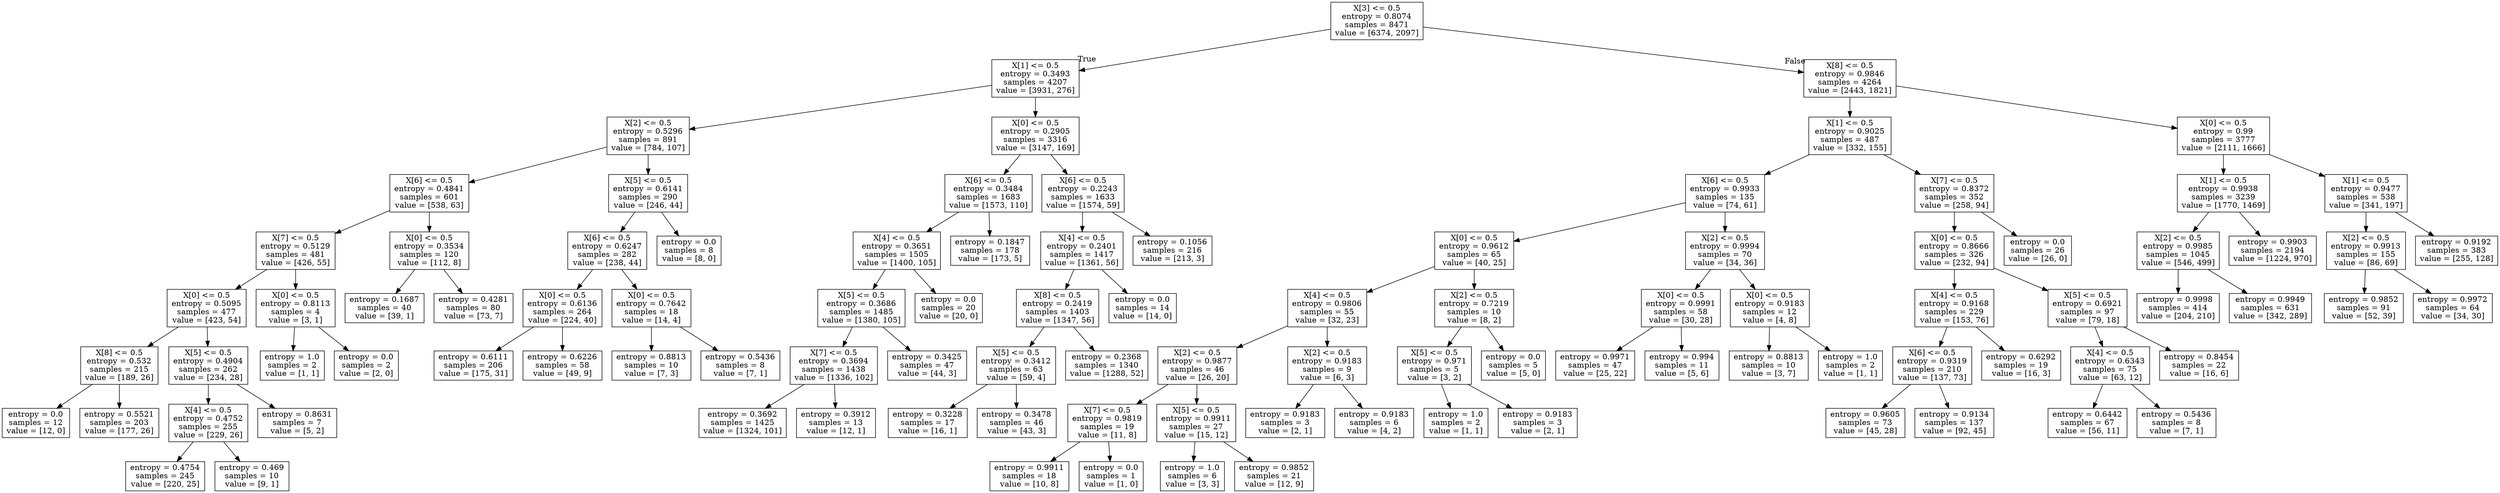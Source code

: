 digraph Tree {
node [shape=box] ;
0 [label="X[3] <= 0.5\nentropy = 0.8074\nsamples = 8471\nvalue = [6374, 2097]"] ;
1 [label="X[1] <= 0.5\nentropy = 0.3493\nsamples = 4207\nvalue = [3931, 276]"] ;
0 -> 1 [labeldistance=2.5, labelangle=45, headlabel="True"] ;
2 [label="X[2] <= 0.5\nentropy = 0.5296\nsamples = 891\nvalue = [784, 107]"] ;
1 -> 2 ;
3 [label="X[6] <= 0.5\nentropy = 0.4841\nsamples = 601\nvalue = [538, 63]"] ;
2 -> 3 ;
4 [label="X[7] <= 0.5\nentropy = 0.5129\nsamples = 481\nvalue = [426, 55]"] ;
3 -> 4 ;
5 [label="X[0] <= 0.5\nentropy = 0.5095\nsamples = 477\nvalue = [423, 54]"] ;
4 -> 5 ;
6 [label="X[8] <= 0.5\nentropy = 0.532\nsamples = 215\nvalue = [189, 26]"] ;
5 -> 6 ;
7 [label="entropy = 0.0\nsamples = 12\nvalue = [12, 0]"] ;
6 -> 7 ;
8 [label="entropy = 0.5521\nsamples = 203\nvalue = [177, 26]"] ;
6 -> 8 ;
9 [label="X[5] <= 0.5\nentropy = 0.4904\nsamples = 262\nvalue = [234, 28]"] ;
5 -> 9 ;
10 [label="X[4] <= 0.5\nentropy = 0.4752\nsamples = 255\nvalue = [229, 26]"] ;
9 -> 10 ;
11 [label="entropy = 0.4754\nsamples = 245\nvalue = [220, 25]"] ;
10 -> 11 ;
12 [label="entropy = 0.469\nsamples = 10\nvalue = [9, 1]"] ;
10 -> 12 ;
13 [label="entropy = 0.8631\nsamples = 7\nvalue = [5, 2]"] ;
9 -> 13 ;
14 [label="X[0] <= 0.5\nentropy = 0.8113\nsamples = 4\nvalue = [3, 1]"] ;
4 -> 14 ;
15 [label="entropy = 1.0\nsamples = 2\nvalue = [1, 1]"] ;
14 -> 15 ;
16 [label="entropy = 0.0\nsamples = 2\nvalue = [2, 0]"] ;
14 -> 16 ;
17 [label="X[0] <= 0.5\nentropy = 0.3534\nsamples = 120\nvalue = [112, 8]"] ;
3 -> 17 ;
18 [label="entropy = 0.1687\nsamples = 40\nvalue = [39, 1]"] ;
17 -> 18 ;
19 [label="entropy = 0.4281\nsamples = 80\nvalue = [73, 7]"] ;
17 -> 19 ;
20 [label="X[5] <= 0.5\nentropy = 0.6141\nsamples = 290\nvalue = [246, 44]"] ;
2 -> 20 ;
21 [label="X[6] <= 0.5\nentropy = 0.6247\nsamples = 282\nvalue = [238, 44]"] ;
20 -> 21 ;
22 [label="X[0] <= 0.5\nentropy = 0.6136\nsamples = 264\nvalue = [224, 40]"] ;
21 -> 22 ;
23 [label="entropy = 0.6111\nsamples = 206\nvalue = [175, 31]"] ;
22 -> 23 ;
24 [label="entropy = 0.6226\nsamples = 58\nvalue = [49, 9]"] ;
22 -> 24 ;
25 [label="X[0] <= 0.5\nentropy = 0.7642\nsamples = 18\nvalue = [14, 4]"] ;
21 -> 25 ;
26 [label="entropy = 0.8813\nsamples = 10\nvalue = [7, 3]"] ;
25 -> 26 ;
27 [label="entropy = 0.5436\nsamples = 8\nvalue = [7, 1]"] ;
25 -> 27 ;
28 [label="entropy = 0.0\nsamples = 8\nvalue = [8, 0]"] ;
20 -> 28 ;
29 [label="X[0] <= 0.5\nentropy = 0.2905\nsamples = 3316\nvalue = [3147, 169]"] ;
1 -> 29 ;
30 [label="X[6] <= 0.5\nentropy = 0.3484\nsamples = 1683\nvalue = [1573, 110]"] ;
29 -> 30 ;
31 [label="X[4] <= 0.5\nentropy = 0.3651\nsamples = 1505\nvalue = [1400, 105]"] ;
30 -> 31 ;
32 [label="X[5] <= 0.5\nentropy = 0.3686\nsamples = 1485\nvalue = [1380, 105]"] ;
31 -> 32 ;
33 [label="X[7] <= 0.5\nentropy = 0.3694\nsamples = 1438\nvalue = [1336, 102]"] ;
32 -> 33 ;
34 [label="entropy = 0.3692\nsamples = 1425\nvalue = [1324, 101]"] ;
33 -> 34 ;
35 [label="entropy = 0.3912\nsamples = 13\nvalue = [12, 1]"] ;
33 -> 35 ;
36 [label="entropy = 0.3425\nsamples = 47\nvalue = [44, 3]"] ;
32 -> 36 ;
37 [label="entropy = 0.0\nsamples = 20\nvalue = [20, 0]"] ;
31 -> 37 ;
38 [label="entropy = 0.1847\nsamples = 178\nvalue = [173, 5]"] ;
30 -> 38 ;
39 [label="X[6] <= 0.5\nentropy = 0.2243\nsamples = 1633\nvalue = [1574, 59]"] ;
29 -> 39 ;
40 [label="X[4] <= 0.5\nentropy = 0.2401\nsamples = 1417\nvalue = [1361, 56]"] ;
39 -> 40 ;
41 [label="X[8] <= 0.5\nentropy = 0.2419\nsamples = 1403\nvalue = [1347, 56]"] ;
40 -> 41 ;
42 [label="X[5] <= 0.5\nentropy = 0.3412\nsamples = 63\nvalue = [59, 4]"] ;
41 -> 42 ;
43 [label="entropy = 0.3228\nsamples = 17\nvalue = [16, 1]"] ;
42 -> 43 ;
44 [label="entropy = 0.3478\nsamples = 46\nvalue = [43, 3]"] ;
42 -> 44 ;
45 [label="entropy = 0.2368\nsamples = 1340\nvalue = [1288, 52]"] ;
41 -> 45 ;
46 [label="entropy = 0.0\nsamples = 14\nvalue = [14, 0]"] ;
40 -> 46 ;
47 [label="entropy = 0.1056\nsamples = 216\nvalue = [213, 3]"] ;
39 -> 47 ;
48 [label="X[8] <= 0.5\nentropy = 0.9846\nsamples = 4264\nvalue = [2443, 1821]"] ;
0 -> 48 [labeldistance=2.5, labelangle=-45, headlabel="False"] ;
49 [label="X[1] <= 0.5\nentropy = 0.9025\nsamples = 487\nvalue = [332, 155]"] ;
48 -> 49 ;
50 [label="X[6] <= 0.5\nentropy = 0.9933\nsamples = 135\nvalue = [74, 61]"] ;
49 -> 50 ;
51 [label="X[0] <= 0.5\nentropy = 0.9612\nsamples = 65\nvalue = [40, 25]"] ;
50 -> 51 ;
52 [label="X[4] <= 0.5\nentropy = 0.9806\nsamples = 55\nvalue = [32, 23]"] ;
51 -> 52 ;
53 [label="X[2] <= 0.5\nentropy = 0.9877\nsamples = 46\nvalue = [26, 20]"] ;
52 -> 53 ;
54 [label="X[7] <= 0.5\nentropy = 0.9819\nsamples = 19\nvalue = [11, 8]"] ;
53 -> 54 ;
55 [label="entropy = 0.9911\nsamples = 18\nvalue = [10, 8]"] ;
54 -> 55 ;
56 [label="entropy = 0.0\nsamples = 1\nvalue = [1, 0]"] ;
54 -> 56 ;
57 [label="X[5] <= 0.5\nentropy = 0.9911\nsamples = 27\nvalue = [15, 12]"] ;
53 -> 57 ;
58 [label="entropy = 1.0\nsamples = 6\nvalue = [3, 3]"] ;
57 -> 58 ;
59 [label="entropy = 0.9852\nsamples = 21\nvalue = [12, 9]"] ;
57 -> 59 ;
60 [label="X[2] <= 0.5\nentropy = 0.9183\nsamples = 9\nvalue = [6, 3]"] ;
52 -> 60 ;
61 [label="entropy = 0.9183\nsamples = 3\nvalue = [2, 1]"] ;
60 -> 61 ;
62 [label="entropy = 0.9183\nsamples = 6\nvalue = [4, 2]"] ;
60 -> 62 ;
63 [label="X[2] <= 0.5\nentropy = 0.7219\nsamples = 10\nvalue = [8, 2]"] ;
51 -> 63 ;
64 [label="X[5] <= 0.5\nentropy = 0.971\nsamples = 5\nvalue = [3, 2]"] ;
63 -> 64 ;
65 [label="entropy = 1.0\nsamples = 2\nvalue = [1, 1]"] ;
64 -> 65 ;
66 [label="entropy = 0.9183\nsamples = 3\nvalue = [2, 1]"] ;
64 -> 66 ;
67 [label="entropy = 0.0\nsamples = 5\nvalue = [5, 0]"] ;
63 -> 67 ;
68 [label="X[2] <= 0.5\nentropy = 0.9994\nsamples = 70\nvalue = [34, 36]"] ;
50 -> 68 ;
69 [label="X[0] <= 0.5\nentropy = 0.9991\nsamples = 58\nvalue = [30, 28]"] ;
68 -> 69 ;
70 [label="entropy = 0.9971\nsamples = 47\nvalue = [25, 22]"] ;
69 -> 70 ;
71 [label="entropy = 0.994\nsamples = 11\nvalue = [5, 6]"] ;
69 -> 71 ;
72 [label="X[0] <= 0.5\nentropy = 0.9183\nsamples = 12\nvalue = [4, 8]"] ;
68 -> 72 ;
73 [label="entropy = 0.8813\nsamples = 10\nvalue = [3, 7]"] ;
72 -> 73 ;
74 [label="entropy = 1.0\nsamples = 2\nvalue = [1, 1]"] ;
72 -> 74 ;
75 [label="X[7] <= 0.5\nentropy = 0.8372\nsamples = 352\nvalue = [258, 94]"] ;
49 -> 75 ;
76 [label="X[0] <= 0.5\nentropy = 0.8666\nsamples = 326\nvalue = [232, 94]"] ;
75 -> 76 ;
77 [label="X[4] <= 0.5\nentropy = 0.9168\nsamples = 229\nvalue = [153, 76]"] ;
76 -> 77 ;
78 [label="X[6] <= 0.5\nentropy = 0.9319\nsamples = 210\nvalue = [137, 73]"] ;
77 -> 78 ;
79 [label="entropy = 0.9605\nsamples = 73\nvalue = [45, 28]"] ;
78 -> 79 ;
80 [label="entropy = 0.9134\nsamples = 137\nvalue = [92, 45]"] ;
78 -> 80 ;
81 [label="entropy = 0.6292\nsamples = 19\nvalue = [16, 3]"] ;
77 -> 81 ;
82 [label="X[5] <= 0.5\nentropy = 0.6921\nsamples = 97\nvalue = [79, 18]"] ;
76 -> 82 ;
83 [label="X[4] <= 0.5\nentropy = 0.6343\nsamples = 75\nvalue = [63, 12]"] ;
82 -> 83 ;
84 [label="entropy = 0.6442\nsamples = 67\nvalue = [56, 11]"] ;
83 -> 84 ;
85 [label="entropy = 0.5436\nsamples = 8\nvalue = [7, 1]"] ;
83 -> 85 ;
86 [label="entropy = 0.8454\nsamples = 22\nvalue = [16, 6]"] ;
82 -> 86 ;
87 [label="entropy = 0.0\nsamples = 26\nvalue = [26, 0]"] ;
75 -> 87 ;
88 [label="X[0] <= 0.5\nentropy = 0.99\nsamples = 3777\nvalue = [2111, 1666]"] ;
48 -> 88 ;
89 [label="X[1] <= 0.5\nentropy = 0.9938\nsamples = 3239\nvalue = [1770, 1469]"] ;
88 -> 89 ;
90 [label="X[2] <= 0.5\nentropy = 0.9985\nsamples = 1045\nvalue = [546, 499]"] ;
89 -> 90 ;
91 [label="entropy = 0.9998\nsamples = 414\nvalue = [204, 210]"] ;
90 -> 91 ;
92 [label="entropy = 0.9949\nsamples = 631\nvalue = [342, 289]"] ;
90 -> 92 ;
93 [label="entropy = 0.9903\nsamples = 2194\nvalue = [1224, 970]"] ;
89 -> 93 ;
94 [label="X[1] <= 0.5\nentropy = 0.9477\nsamples = 538\nvalue = [341, 197]"] ;
88 -> 94 ;
95 [label="X[2] <= 0.5\nentropy = 0.9913\nsamples = 155\nvalue = [86, 69]"] ;
94 -> 95 ;
96 [label="entropy = 0.9852\nsamples = 91\nvalue = [52, 39]"] ;
95 -> 96 ;
97 [label="entropy = 0.9972\nsamples = 64\nvalue = [34, 30]"] ;
95 -> 97 ;
98 [label="entropy = 0.9192\nsamples = 383\nvalue = [255, 128]"] ;
94 -> 98 ;
}